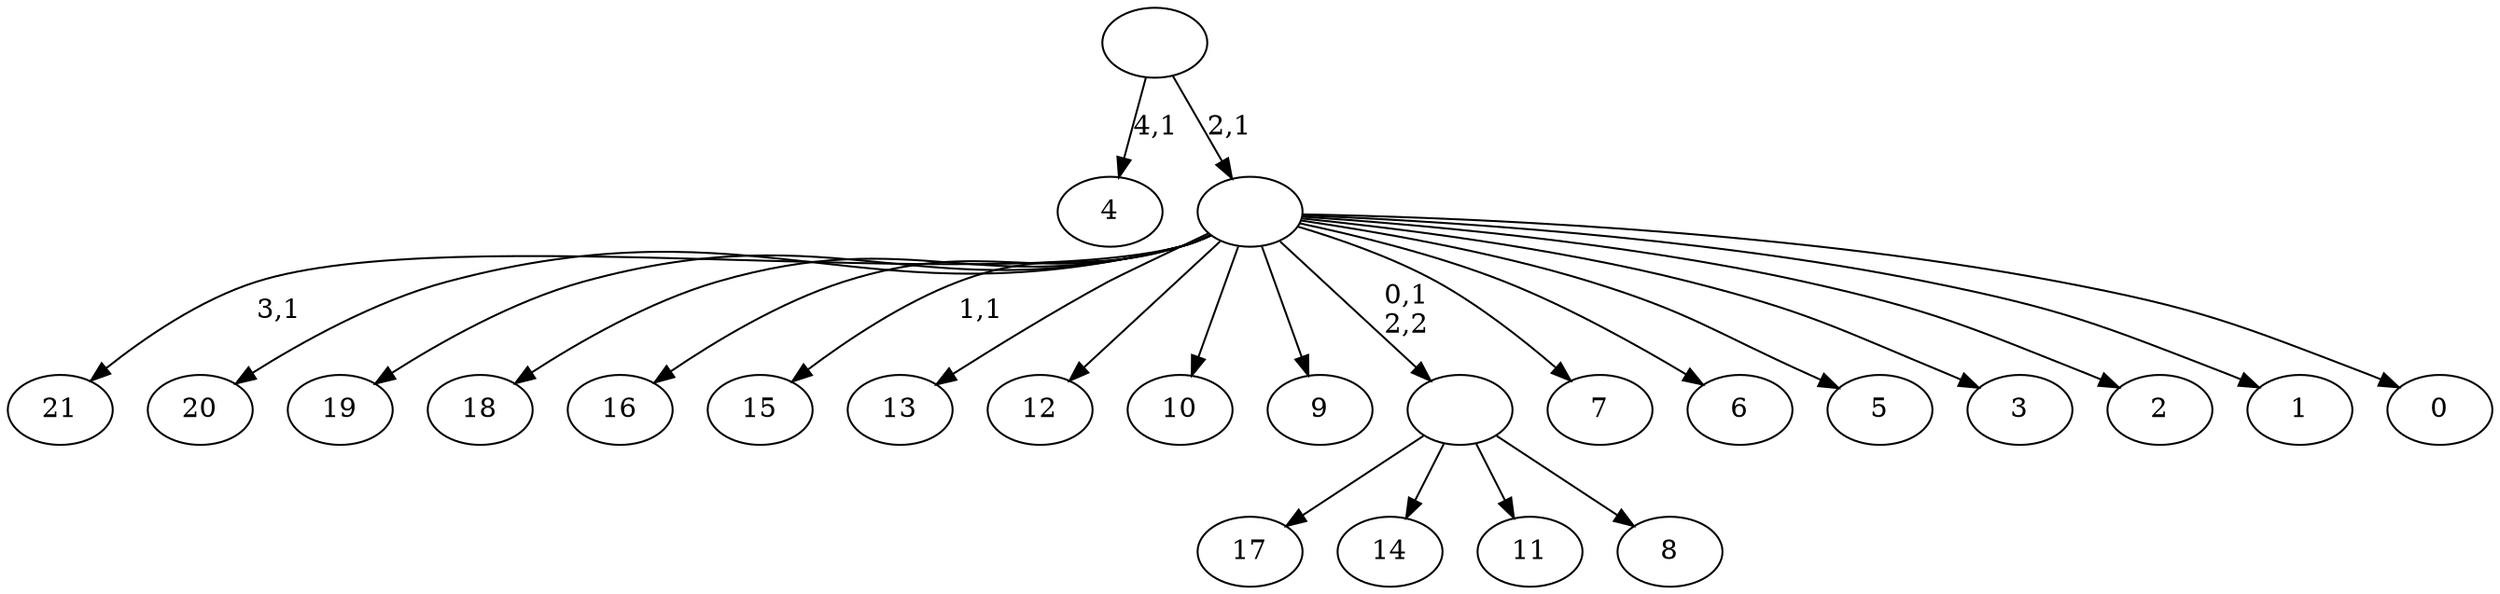 digraph T {
	27 [label="21"]
	25 [label="20"]
	24 [label="19"]
	23 [label="18"]
	22 [label="17"]
	21 [label="16"]
	20 [label="15"]
	18 [label="14"]
	17 [label="13"]
	16 [label="12"]
	15 [label="11"]
	14 [label="10"]
	13 [label="9"]
	12 [label="8"]
	11 [label=""]
	10 [label="7"]
	9 [label="6"]
	8 [label="5"]
	7 [label="4"]
	5 [label="3"]
	4 [label="2"]
	3 [label="1"]
	2 [label="0"]
	1 [label=""]
	0 [label=""]
	11 -> 22 [label=""]
	11 -> 18 [label=""]
	11 -> 15 [label=""]
	11 -> 12 [label=""]
	1 -> 20 [label="1,1"]
	1 -> 27 [label="3,1"]
	1 -> 25 [label=""]
	1 -> 24 [label=""]
	1 -> 23 [label=""]
	1 -> 21 [label=""]
	1 -> 17 [label=""]
	1 -> 16 [label=""]
	1 -> 14 [label=""]
	1 -> 13 [label=""]
	1 -> 11 [label="0,1\n2,2"]
	1 -> 10 [label=""]
	1 -> 9 [label=""]
	1 -> 8 [label=""]
	1 -> 5 [label=""]
	1 -> 4 [label=""]
	1 -> 3 [label=""]
	1 -> 2 [label=""]
	0 -> 7 [label="4,1"]
	0 -> 1 [label="2,1"]
}
